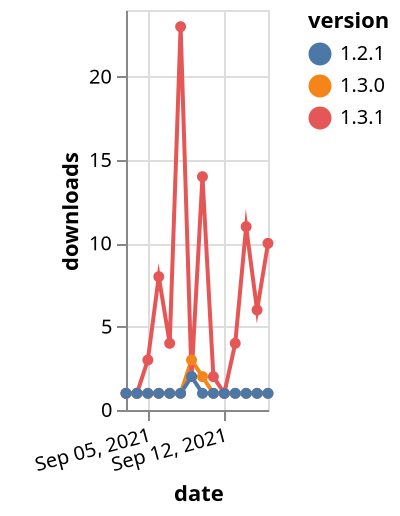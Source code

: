 {"$schema": "https://vega.github.io/schema/vega-lite/v5.json", "description": "A simple bar chart with embedded data.", "data": {"values": [{"date": "2021-09-03", "total": 532, "delta": 1, "version": "1.3.0"}, {"date": "2021-09-04", "total": 533, "delta": 1, "version": "1.3.0"}, {"date": "2021-09-05", "total": 534, "delta": 1, "version": "1.3.0"}, {"date": "2021-09-06", "total": 535, "delta": 1, "version": "1.3.0"}, {"date": "2021-09-07", "total": 536, "delta": 1, "version": "1.3.0"}, {"date": "2021-09-08", "total": 537, "delta": 1, "version": "1.3.0"}, {"date": "2021-09-09", "total": 540, "delta": 3, "version": "1.3.0"}, {"date": "2021-09-10", "total": 542, "delta": 2, "version": "1.3.0"}, {"date": "2021-09-11", "total": 543, "delta": 1, "version": "1.3.0"}, {"date": "2021-09-12", "total": 544, "delta": 1, "version": "1.3.0"}, {"date": "2021-09-13", "total": 545, "delta": 1, "version": "1.3.0"}, {"date": "2021-09-14", "total": 546, "delta": 1, "version": "1.3.0"}, {"date": "2021-09-15", "total": 547, "delta": 1, "version": "1.3.0"}, {"date": "2021-09-16", "total": 548, "delta": 1, "version": "1.3.0"}, {"date": "2021-09-03", "total": 2912, "delta": 1, "version": "1.3.1"}, {"date": "2021-09-04", "total": 2913, "delta": 1, "version": "1.3.1"}, {"date": "2021-09-05", "total": 2916, "delta": 3, "version": "1.3.1"}, {"date": "2021-09-06", "total": 2924, "delta": 8, "version": "1.3.1"}, {"date": "2021-09-07", "total": 2928, "delta": 4, "version": "1.3.1"}, {"date": "2021-09-08", "total": 2951, "delta": 23, "version": "1.3.1"}, {"date": "2021-09-09", "total": 2953, "delta": 2, "version": "1.3.1"}, {"date": "2021-09-10", "total": 2967, "delta": 14, "version": "1.3.1"}, {"date": "2021-09-11", "total": 2969, "delta": 2, "version": "1.3.1"}, {"date": "2021-09-12", "total": 2970, "delta": 1, "version": "1.3.1"}, {"date": "2021-09-13", "total": 2974, "delta": 4, "version": "1.3.1"}, {"date": "2021-09-14", "total": 2985, "delta": 11, "version": "1.3.1"}, {"date": "2021-09-15", "total": 2991, "delta": 6, "version": "1.3.1"}, {"date": "2021-09-16", "total": 3001, "delta": 10, "version": "1.3.1"}, {"date": "2021-09-03", "total": 495, "delta": 1, "version": "1.2.1"}, {"date": "2021-09-04", "total": 496, "delta": 1, "version": "1.2.1"}, {"date": "2021-09-05", "total": 497, "delta": 1, "version": "1.2.1"}, {"date": "2021-09-06", "total": 498, "delta": 1, "version": "1.2.1"}, {"date": "2021-09-07", "total": 499, "delta": 1, "version": "1.2.1"}, {"date": "2021-09-08", "total": 500, "delta": 1, "version": "1.2.1"}, {"date": "2021-09-09", "total": 502, "delta": 2, "version": "1.2.1"}, {"date": "2021-09-10", "total": 503, "delta": 1, "version": "1.2.1"}, {"date": "2021-09-11", "total": 504, "delta": 1, "version": "1.2.1"}, {"date": "2021-09-12", "total": 505, "delta": 1, "version": "1.2.1"}, {"date": "2021-09-13", "total": 506, "delta": 1, "version": "1.2.1"}, {"date": "2021-09-14", "total": 507, "delta": 1, "version": "1.2.1"}, {"date": "2021-09-15", "total": 508, "delta": 1, "version": "1.2.1"}, {"date": "2021-09-16", "total": 509, "delta": 1, "version": "1.2.1"}]}, "width": "container", "mark": {"type": "line", "point": {"filled": true}}, "encoding": {"x": {"field": "date", "type": "temporal", "timeUnit": "yearmonthdate", "title": "date", "axis": {"labelAngle": -15}}, "y": {"field": "delta", "type": "quantitative", "title": "downloads"}, "color": {"field": "version", "type": "nominal"}, "tooltip": {"field": "delta"}}}